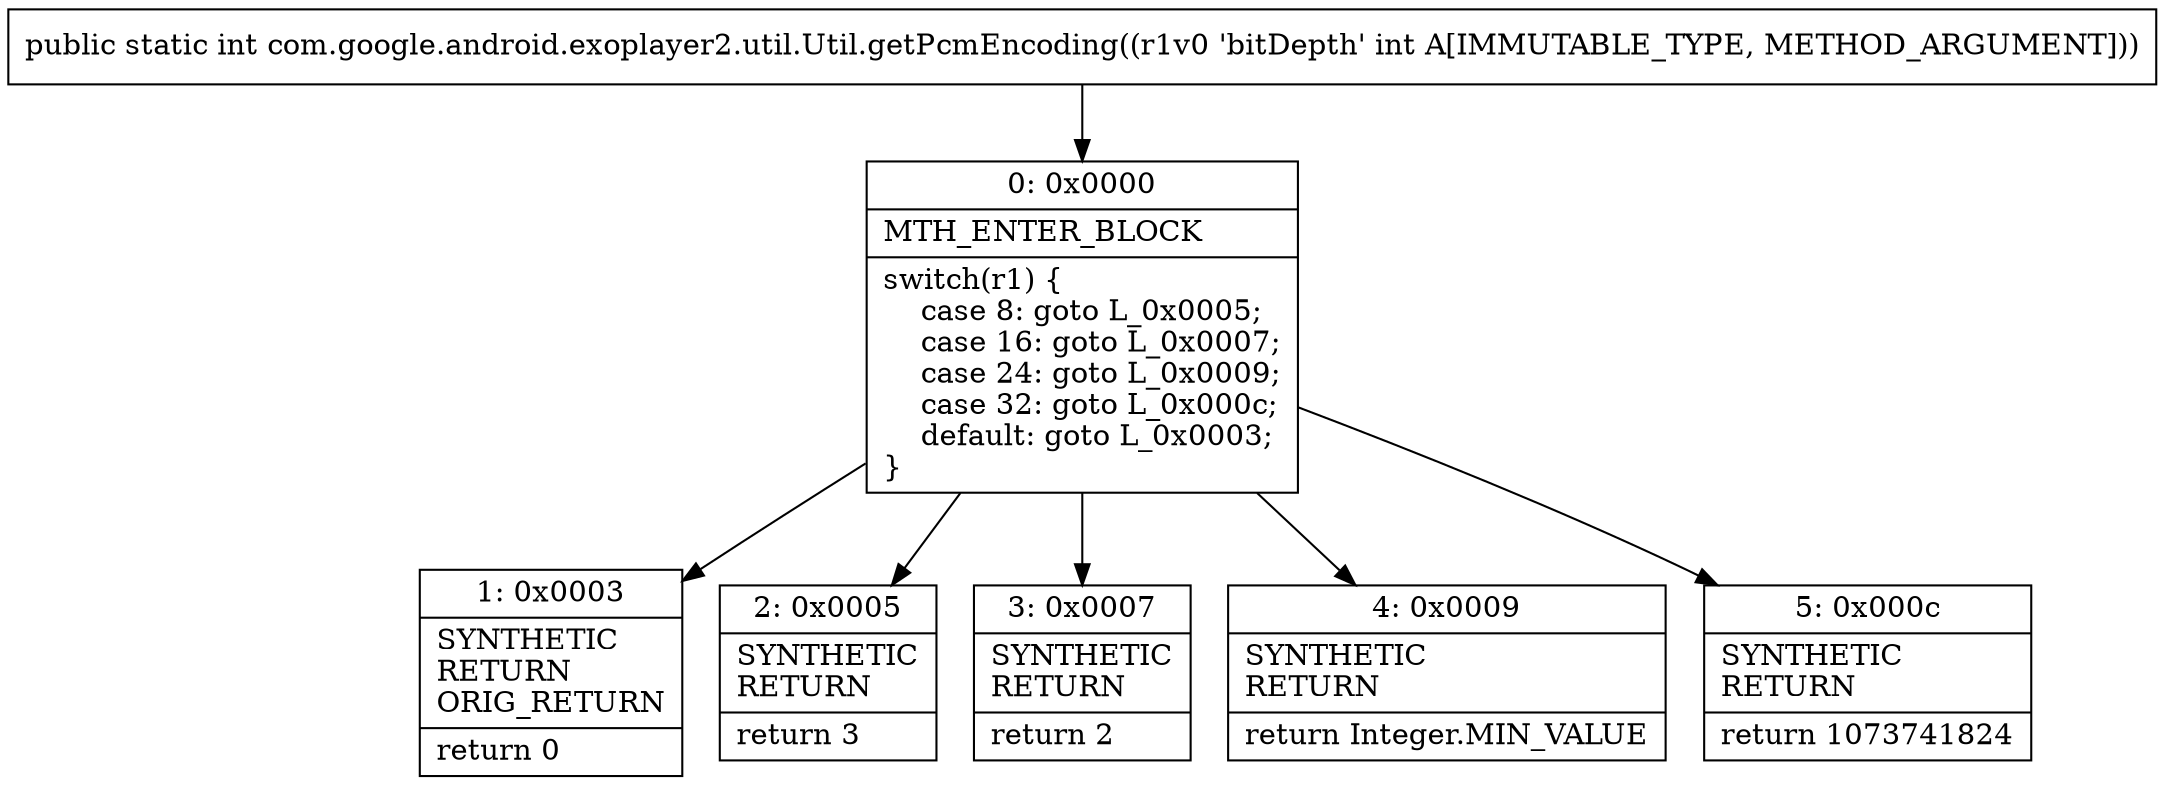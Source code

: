 digraph "CFG forcom.google.android.exoplayer2.util.Util.getPcmEncoding(I)I" {
Node_0 [shape=record,label="{0\:\ 0x0000|MTH_ENTER_BLOCK\l|switch(r1) \{\l    case 8: goto L_0x0005;\l    case 16: goto L_0x0007;\l    case 24: goto L_0x0009;\l    case 32: goto L_0x000c;\l    default: goto L_0x0003;\l\}\l}"];
Node_1 [shape=record,label="{1\:\ 0x0003|SYNTHETIC\lRETURN\lORIG_RETURN\l|return 0\l}"];
Node_2 [shape=record,label="{2\:\ 0x0005|SYNTHETIC\lRETURN\l|return 3\l}"];
Node_3 [shape=record,label="{3\:\ 0x0007|SYNTHETIC\lRETURN\l|return 2\l}"];
Node_4 [shape=record,label="{4\:\ 0x0009|SYNTHETIC\lRETURN\l|return Integer.MIN_VALUE\l}"];
Node_5 [shape=record,label="{5\:\ 0x000c|SYNTHETIC\lRETURN\l|return 1073741824\l}"];
MethodNode[shape=record,label="{public static int com.google.android.exoplayer2.util.Util.getPcmEncoding((r1v0 'bitDepth' int A[IMMUTABLE_TYPE, METHOD_ARGUMENT])) }"];
MethodNode -> Node_0;
Node_0 -> Node_1;
Node_0 -> Node_2;
Node_0 -> Node_3;
Node_0 -> Node_4;
Node_0 -> Node_5;
}

